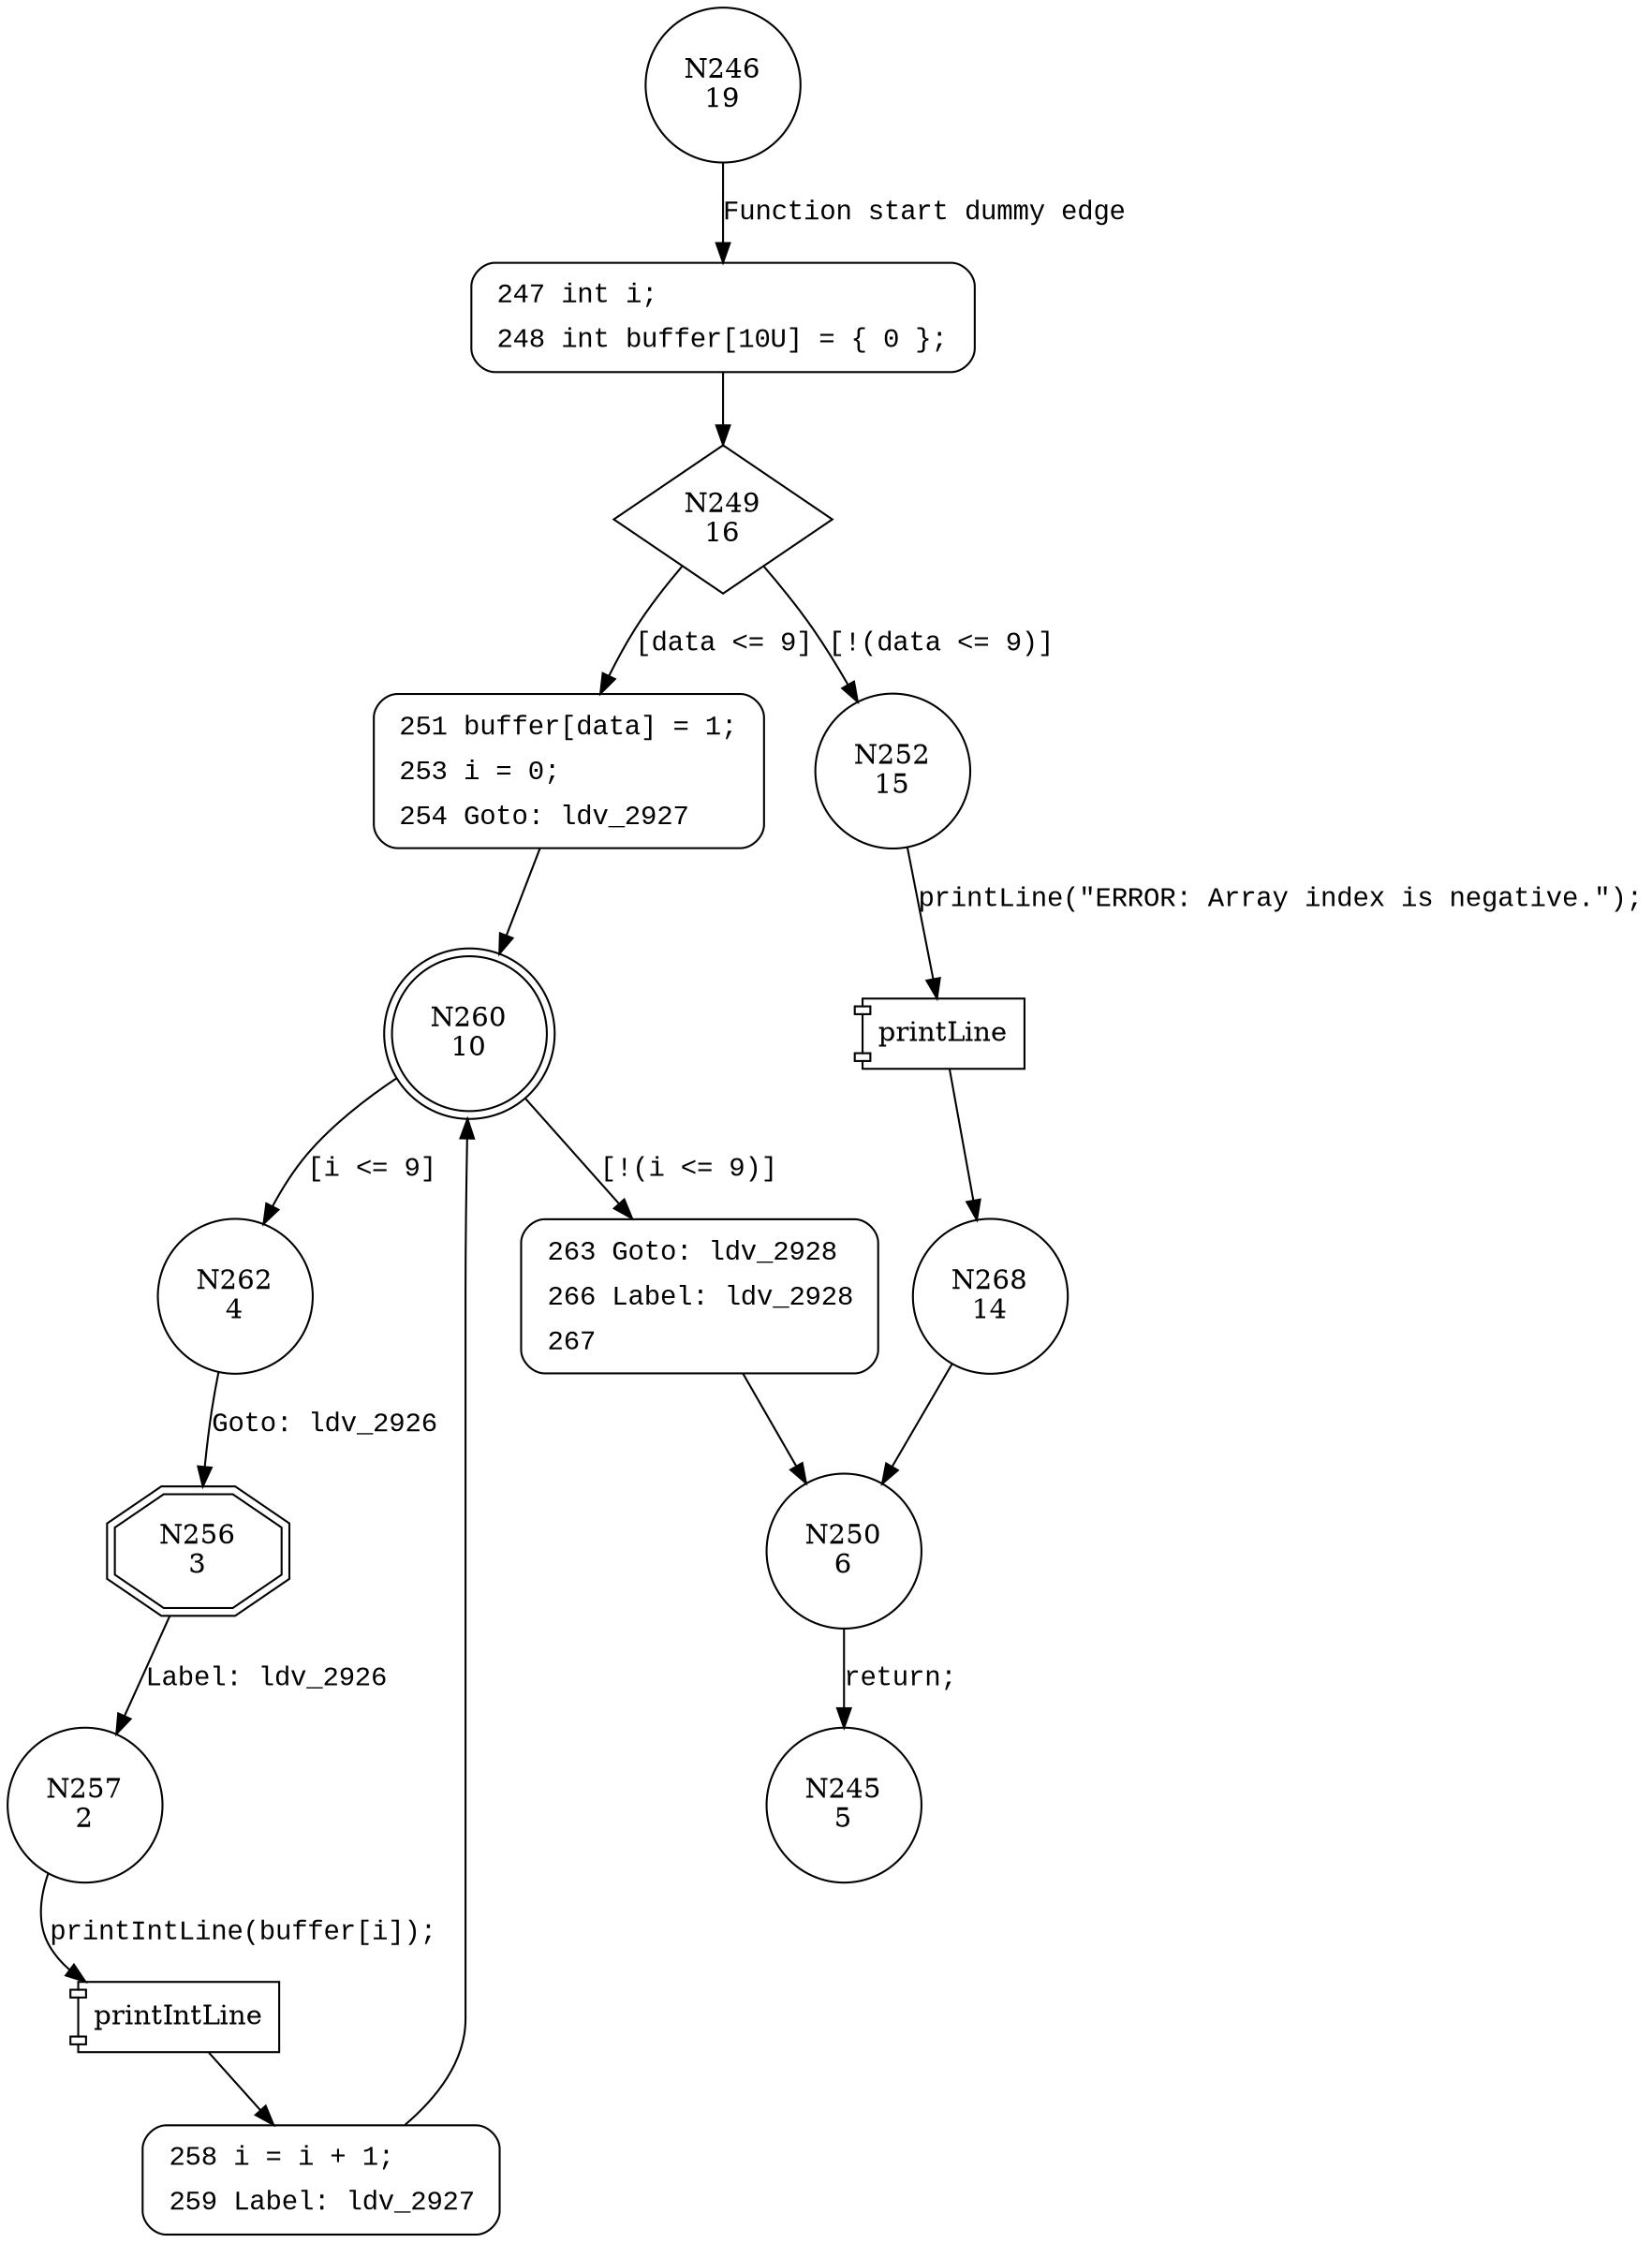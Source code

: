 digraph CWE124_Buffer_Underwrite__CWE839_fscanf_51b_goodG2BSink {
246 [shape="circle" label="N246\n19"]
247 [shape="circle" label="N247\n18"]
249 [shape="diamond" label="N249\n16"]
251 [shape="circle" label="N251\n13"]
252 [shape="circle" label="N252\n15"]
268 [shape="circle" label="N268\n14"]
250 [shape="circle" label="N250\n6"]
245 [shape="circle" label="N245\n5"]
260 [shape="doublecircle" label="N260\n10"]
262 [shape="circle" label="N262\n4"]
263 [shape="circle" label="N263\n9"]
256 [shape="doubleoctagon" label="N256\n3"]
257 [shape="circle" label="N257\n2"]
258 [shape="circle" label="N258\n1"]
247 [style="filled,bold" penwidth="1" fillcolor="white" fontname="Courier New" shape="Mrecord" label=<<table border="0" cellborder="0" cellpadding="3" bgcolor="white"><tr><td align="right">247</td><td align="left">int i;</td></tr><tr><td align="right">248</td><td align="left">int buffer[10U] = &#123; 0 &#125;;</td></tr></table>>]
247 -> 249[label=""]
251 [style="filled,bold" penwidth="1" fillcolor="white" fontname="Courier New" shape="Mrecord" label=<<table border="0" cellborder="0" cellpadding="3" bgcolor="white"><tr><td align="right">251</td><td align="left">buffer[data] = 1;</td></tr><tr><td align="right">253</td><td align="left">i = 0;</td></tr><tr><td align="right">254</td><td align="left">Goto: ldv_2927</td></tr></table>>]
251 -> 260[label=""]
263 [style="filled,bold" penwidth="1" fillcolor="white" fontname="Courier New" shape="Mrecord" label=<<table border="0" cellborder="0" cellpadding="3" bgcolor="white"><tr><td align="right">263</td><td align="left">Goto: ldv_2928</td></tr><tr><td align="right">266</td><td align="left">Label: ldv_2928</td></tr><tr><td align="right">267</td><td align="left"></td></tr></table>>]
263 -> 250[label=""]
258 [style="filled,bold" penwidth="1" fillcolor="white" fontname="Courier New" shape="Mrecord" label=<<table border="0" cellborder="0" cellpadding="3" bgcolor="white"><tr><td align="right">258</td><td align="left">i = i + 1;</td></tr><tr><td align="right">259</td><td align="left">Label: ldv_2927</td></tr></table>>]
258 -> 260[label=""]
246 -> 247 [label="Function start dummy edge" fontname="Courier New"]
249 -> 251 [label="[data <= 9]" fontname="Courier New"]
249 -> 252 [label="[!(data <= 9)]" fontname="Courier New"]
100026 [shape="component" label="printLine"]
252 -> 100026 [label="printLine(\"ERROR: Array index is negative.\");" fontname="Courier New"]
100026 -> 268 [label="" fontname="Courier New"]
250 -> 245 [label="return;" fontname="Courier New"]
260 -> 262 [label="[i <= 9]" fontname="Courier New"]
260 -> 263 [label="[!(i <= 9)]" fontname="Courier New"]
262 -> 256 [label="Goto: ldv_2926" fontname="Courier New"]
256 -> 257 [label="Label: ldv_2926" fontname="Courier New"]
100027 [shape="component" label="printIntLine"]
257 -> 100027 [label="printIntLine(buffer[i]);" fontname="Courier New"]
100027 -> 258 [label="" fontname="Courier New"]
268 -> 250 [label="" fontname="Courier New"]
}